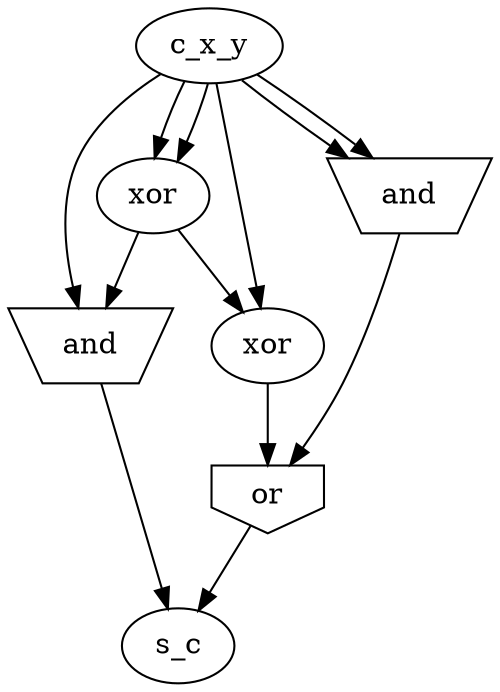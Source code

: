 digraph G {
n0 [label=s_c, shape=ellipse]
n1 [label=or, shape=invhouse]
n2 [label=and, shape=invtrapezium]
n3 [label=xor, shape=ellipse]
n4 [label=and, shape=invtrapezium]
n5 [label=xor, shape=ellipse]
n6 [label=c_x_y, shape=ellipse]
n2 -> {n0}
n1 -> {n0}
n4 -> {n1}
n3 -> {n1}
n6 -> {n3,n2}
n5 -> {n3,n2}
n6 -> {n5,n4}
n6 -> {n5,n4}
}